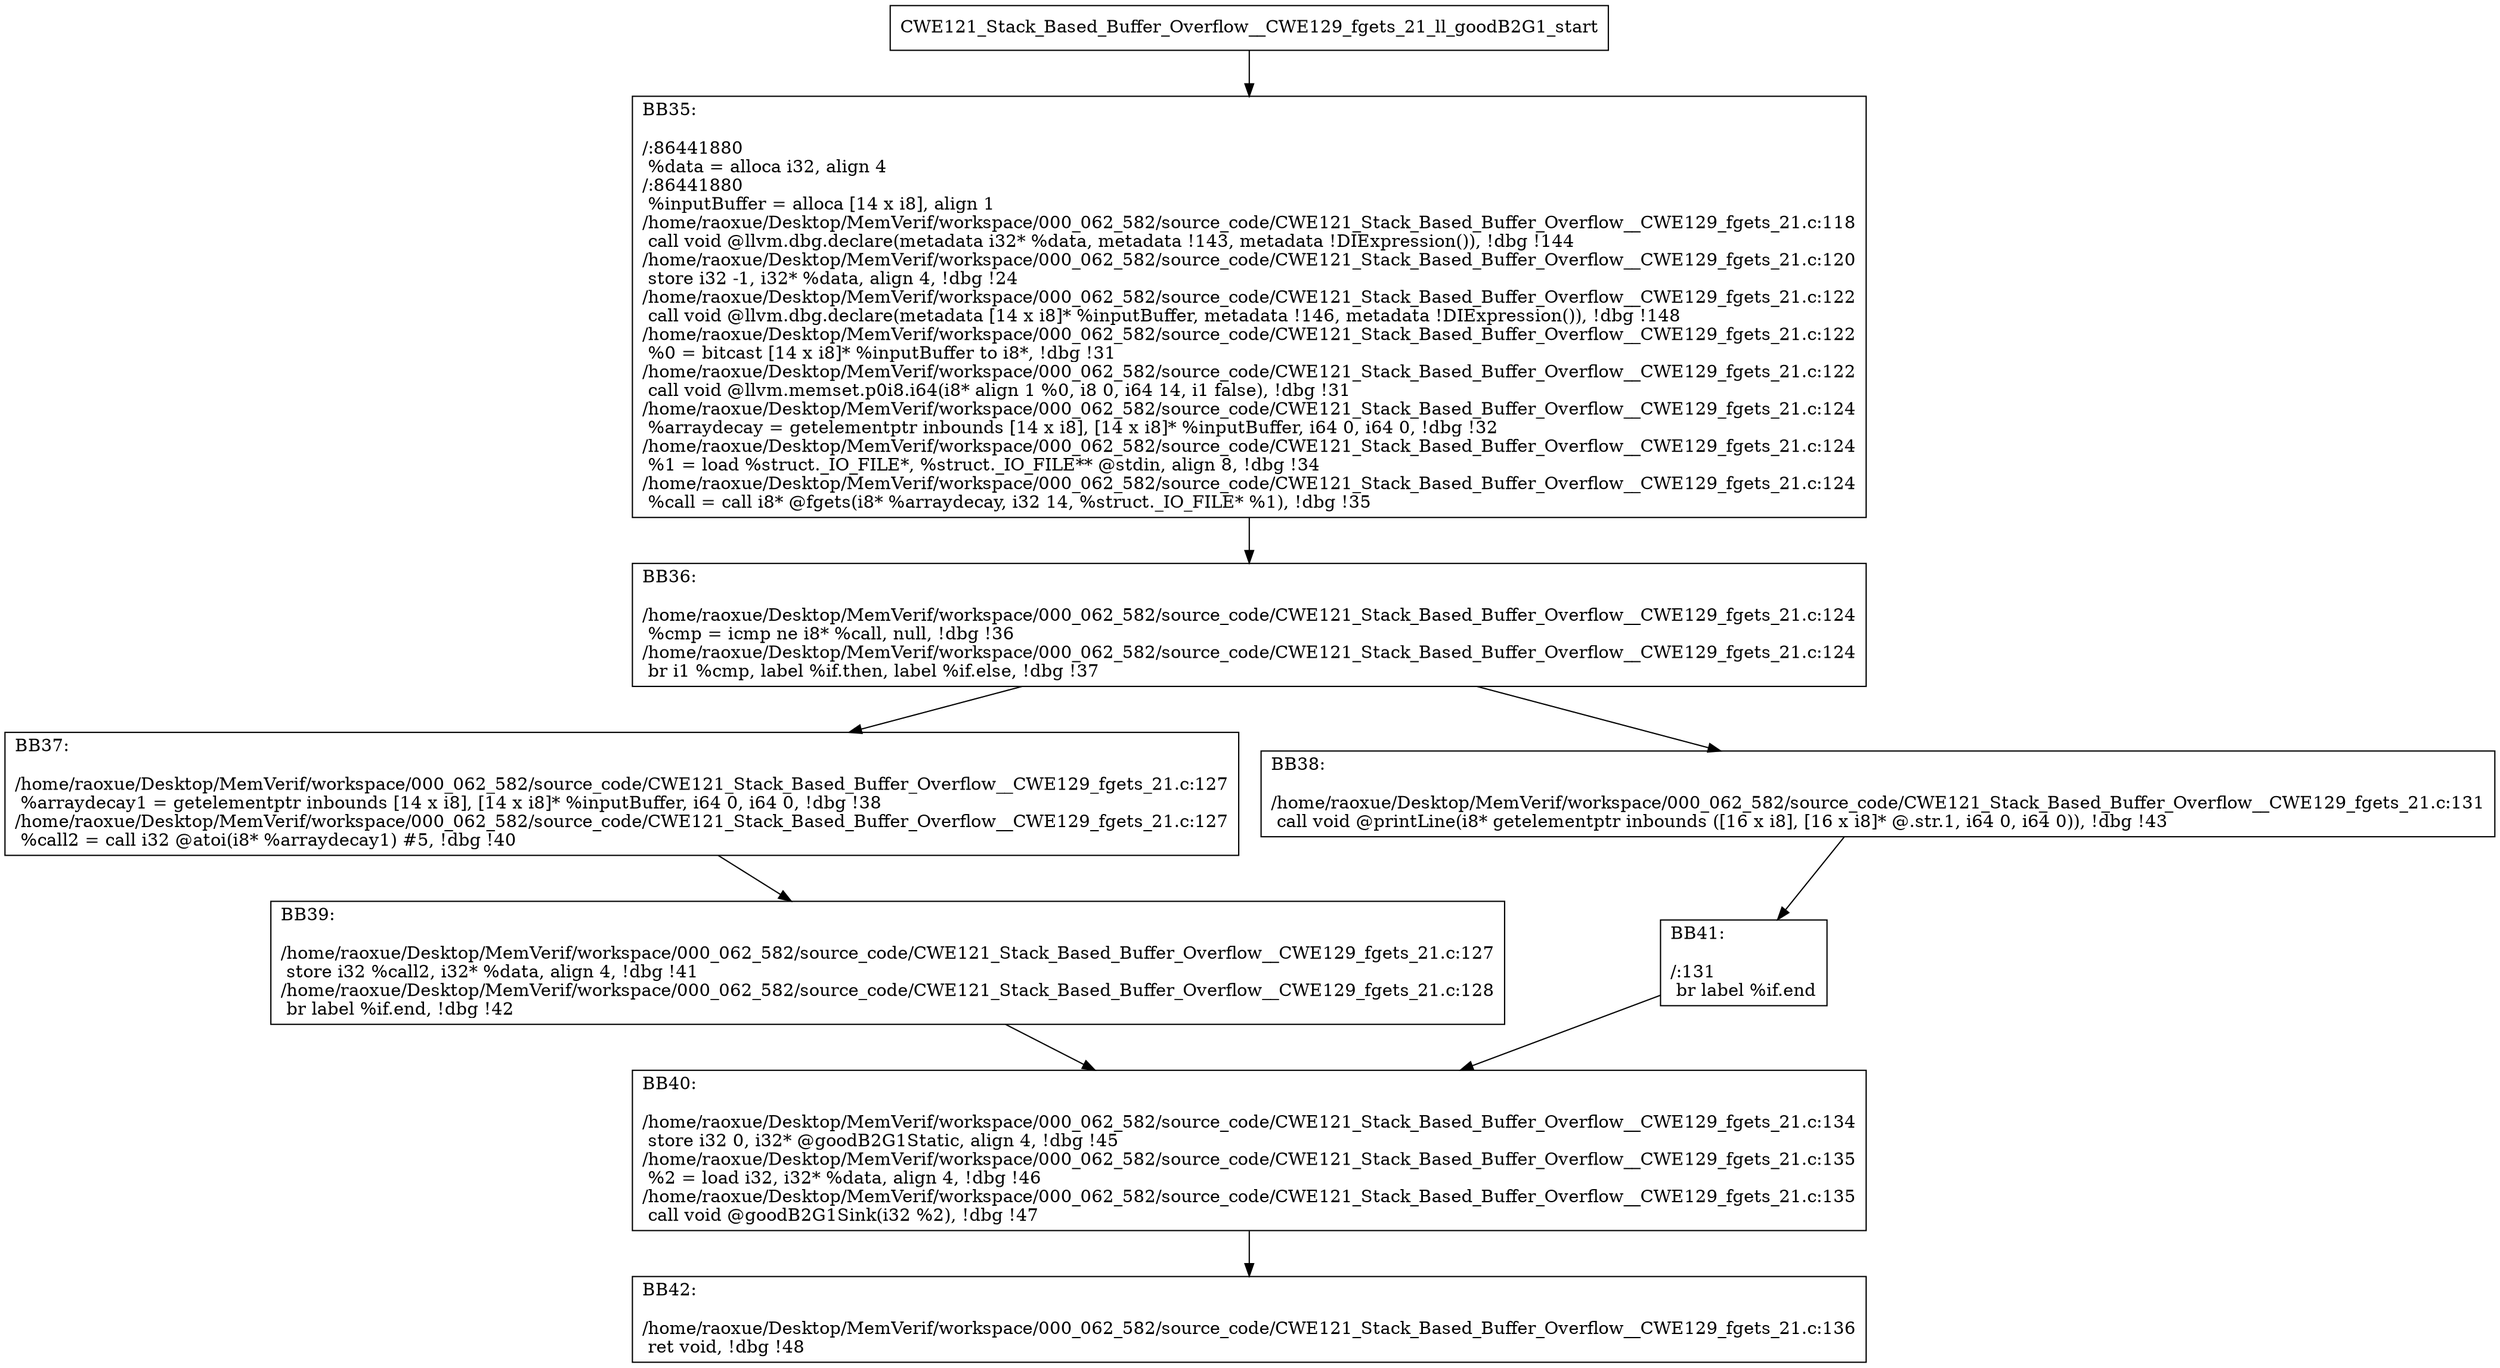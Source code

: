 digraph "CFG for'CWE121_Stack_Based_Buffer_Overflow__CWE129_fgets_21_ll_goodB2G1' function" {
	BBCWE121_Stack_Based_Buffer_Overflow__CWE129_fgets_21_ll_goodB2G1_start[shape=record,label="{CWE121_Stack_Based_Buffer_Overflow__CWE129_fgets_21_ll_goodB2G1_start}"];
	BBCWE121_Stack_Based_Buffer_Overflow__CWE129_fgets_21_ll_goodB2G1_start-> CWE121_Stack_Based_Buffer_Overflow__CWE129_fgets_21_ll_goodB2G1BB35;
	CWE121_Stack_Based_Buffer_Overflow__CWE129_fgets_21_ll_goodB2G1BB35 [shape=record, label="{BB35:\l\l/:86441880\l
  %data = alloca i32, align 4\l
/:86441880\l
  %inputBuffer = alloca [14 x i8], align 1\l
/home/raoxue/Desktop/MemVerif/workspace/000_062_582/source_code/CWE121_Stack_Based_Buffer_Overflow__CWE129_fgets_21.c:118\l
  call void @llvm.dbg.declare(metadata i32* %data, metadata !143, metadata !DIExpression()), !dbg !144\l
/home/raoxue/Desktop/MemVerif/workspace/000_062_582/source_code/CWE121_Stack_Based_Buffer_Overflow__CWE129_fgets_21.c:120\l
  store i32 -1, i32* %data, align 4, !dbg !24\l
/home/raoxue/Desktop/MemVerif/workspace/000_062_582/source_code/CWE121_Stack_Based_Buffer_Overflow__CWE129_fgets_21.c:122\l
  call void @llvm.dbg.declare(metadata [14 x i8]* %inputBuffer, metadata !146, metadata !DIExpression()), !dbg !148\l
/home/raoxue/Desktop/MemVerif/workspace/000_062_582/source_code/CWE121_Stack_Based_Buffer_Overflow__CWE129_fgets_21.c:122\l
  %0 = bitcast [14 x i8]* %inputBuffer to i8*, !dbg !31\l
/home/raoxue/Desktop/MemVerif/workspace/000_062_582/source_code/CWE121_Stack_Based_Buffer_Overflow__CWE129_fgets_21.c:122\l
  call void @llvm.memset.p0i8.i64(i8* align 1 %0, i8 0, i64 14, i1 false), !dbg !31\l
/home/raoxue/Desktop/MemVerif/workspace/000_062_582/source_code/CWE121_Stack_Based_Buffer_Overflow__CWE129_fgets_21.c:124\l
  %arraydecay = getelementptr inbounds [14 x i8], [14 x i8]* %inputBuffer, i64 0, i64 0, !dbg !32\l
/home/raoxue/Desktop/MemVerif/workspace/000_062_582/source_code/CWE121_Stack_Based_Buffer_Overflow__CWE129_fgets_21.c:124\l
  %1 = load %struct._IO_FILE*, %struct._IO_FILE** @stdin, align 8, !dbg !34\l
/home/raoxue/Desktop/MemVerif/workspace/000_062_582/source_code/CWE121_Stack_Based_Buffer_Overflow__CWE129_fgets_21.c:124\l
  %call = call i8* @fgets(i8* %arraydecay, i32 14, %struct._IO_FILE* %1), !dbg !35\l
}"];
	CWE121_Stack_Based_Buffer_Overflow__CWE129_fgets_21_ll_goodB2G1BB35-> CWE121_Stack_Based_Buffer_Overflow__CWE129_fgets_21_ll_goodB2G1BB36;
	CWE121_Stack_Based_Buffer_Overflow__CWE129_fgets_21_ll_goodB2G1BB36 [shape=record, label="{BB36:\l\l/home/raoxue/Desktop/MemVerif/workspace/000_062_582/source_code/CWE121_Stack_Based_Buffer_Overflow__CWE129_fgets_21.c:124\l
  %cmp = icmp ne i8* %call, null, !dbg !36\l
/home/raoxue/Desktop/MemVerif/workspace/000_062_582/source_code/CWE121_Stack_Based_Buffer_Overflow__CWE129_fgets_21.c:124\l
  br i1 %cmp, label %if.then, label %if.else, !dbg !37\l
}"];
	CWE121_Stack_Based_Buffer_Overflow__CWE129_fgets_21_ll_goodB2G1BB36-> CWE121_Stack_Based_Buffer_Overflow__CWE129_fgets_21_ll_goodB2G1BB37;
	CWE121_Stack_Based_Buffer_Overflow__CWE129_fgets_21_ll_goodB2G1BB36-> CWE121_Stack_Based_Buffer_Overflow__CWE129_fgets_21_ll_goodB2G1BB38;
	CWE121_Stack_Based_Buffer_Overflow__CWE129_fgets_21_ll_goodB2G1BB37 [shape=record, label="{BB37:\l\l/home/raoxue/Desktop/MemVerif/workspace/000_062_582/source_code/CWE121_Stack_Based_Buffer_Overflow__CWE129_fgets_21.c:127\l
  %arraydecay1 = getelementptr inbounds [14 x i8], [14 x i8]* %inputBuffer, i64 0, i64 0, !dbg !38\l
/home/raoxue/Desktop/MemVerif/workspace/000_062_582/source_code/CWE121_Stack_Based_Buffer_Overflow__CWE129_fgets_21.c:127\l
  %call2 = call i32 @atoi(i8* %arraydecay1) #5, !dbg !40\l
}"];
	CWE121_Stack_Based_Buffer_Overflow__CWE129_fgets_21_ll_goodB2G1BB37-> CWE121_Stack_Based_Buffer_Overflow__CWE129_fgets_21_ll_goodB2G1BB39;
	CWE121_Stack_Based_Buffer_Overflow__CWE129_fgets_21_ll_goodB2G1BB39 [shape=record, label="{BB39:\l\l/home/raoxue/Desktop/MemVerif/workspace/000_062_582/source_code/CWE121_Stack_Based_Buffer_Overflow__CWE129_fgets_21.c:127\l
  store i32 %call2, i32* %data, align 4, !dbg !41\l
/home/raoxue/Desktop/MemVerif/workspace/000_062_582/source_code/CWE121_Stack_Based_Buffer_Overflow__CWE129_fgets_21.c:128\l
  br label %if.end, !dbg !42\l
}"];
	CWE121_Stack_Based_Buffer_Overflow__CWE129_fgets_21_ll_goodB2G1BB39-> CWE121_Stack_Based_Buffer_Overflow__CWE129_fgets_21_ll_goodB2G1BB40;
	CWE121_Stack_Based_Buffer_Overflow__CWE129_fgets_21_ll_goodB2G1BB38 [shape=record, label="{BB38:\l\l/home/raoxue/Desktop/MemVerif/workspace/000_062_582/source_code/CWE121_Stack_Based_Buffer_Overflow__CWE129_fgets_21.c:131\l
  call void @printLine(i8* getelementptr inbounds ([16 x i8], [16 x i8]* @.str.1, i64 0, i64 0)), !dbg !43\l
}"];
	CWE121_Stack_Based_Buffer_Overflow__CWE129_fgets_21_ll_goodB2G1BB38-> CWE121_Stack_Based_Buffer_Overflow__CWE129_fgets_21_ll_goodB2G1BB41;
	CWE121_Stack_Based_Buffer_Overflow__CWE129_fgets_21_ll_goodB2G1BB41 [shape=record, label="{BB41:\l\l/:131\l
  br label %if.end\l
}"];
	CWE121_Stack_Based_Buffer_Overflow__CWE129_fgets_21_ll_goodB2G1BB41-> CWE121_Stack_Based_Buffer_Overflow__CWE129_fgets_21_ll_goodB2G1BB40;
	CWE121_Stack_Based_Buffer_Overflow__CWE129_fgets_21_ll_goodB2G1BB40 [shape=record, label="{BB40:\l\l/home/raoxue/Desktop/MemVerif/workspace/000_062_582/source_code/CWE121_Stack_Based_Buffer_Overflow__CWE129_fgets_21.c:134\l
  store i32 0, i32* @goodB2G1Static, align 4, !dbg !45\l
/home/raoxue/Desktop/MemVerif/workspace/000_062_582/source_code/CWE121_Stack_Based_Buffer_Overflow__CWE129_fgets_21.c:135\l
  %2 = load i32, i32* %data, align 4, !dbg !46\l
/home/raoxue/Desktop/MemVerif/workspace/000_062_582/source_code/CWE121_Stack_Based_Buffer_Overflow__CWE129_fgets_21.c:135\l
  call void @goodB2G1Sink(i32 %2), !dbg !47\l
}"];
	CWE121_Stack_Based_Buffer_Overflow__CWE129_fgets_21_ll_goodB2G1BB40-> CWE121_Stack_Based_Buffer_Overflow__CWE129_fgets_21_ll_goodB2G1BB42;
	CWE121_Stack_Based_Buffer_Overflow__CWE129_fgets_21_ll_goodB2G1BB42 [shape=record, label="{BB42:\l\l/home/raoxue/Desktop/MemVerif/workspace/000_062_582/source_code/CWE121_Stack_Based_Buffer_Overflow__CWE129_fgets_21.c:136\l
  ret void, !dbg !48\l
}"];
}
